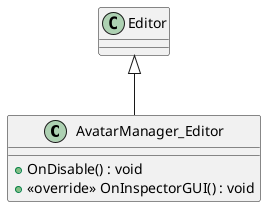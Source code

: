 @startuml
class AvatarManager_Editor {
    + OnDisable() : void
    + <<override>> OnInspectorGUI() : void
}
Editor <|-- AvatarManager_Editor
@enduml
